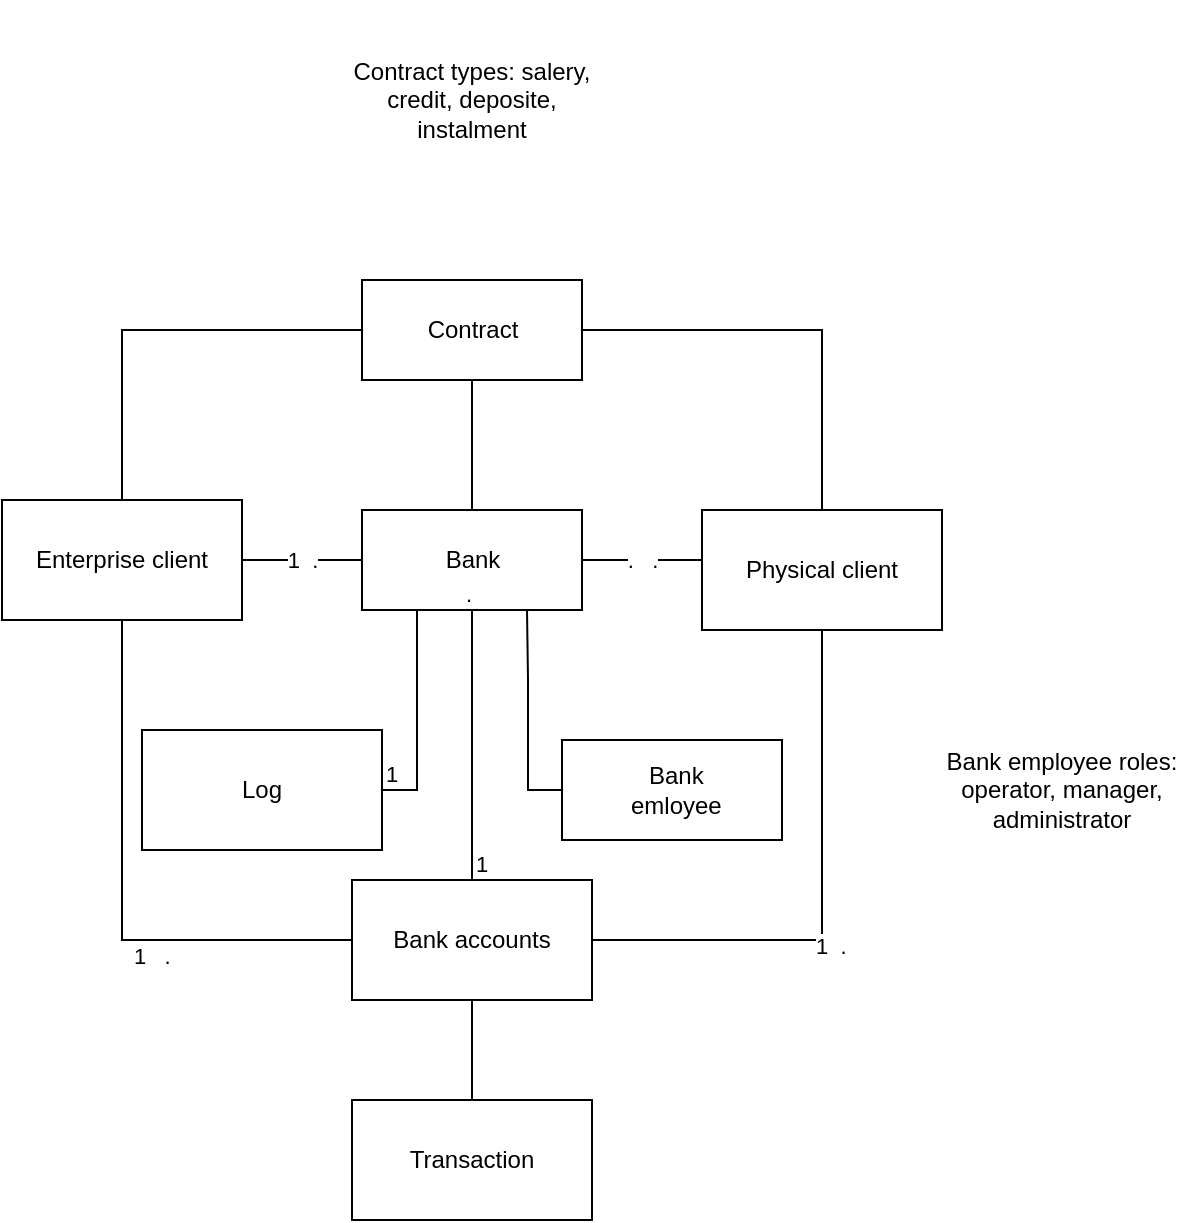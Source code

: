 <mxfile version="16.5.1" type="device" pages="2"><diagram id="C5RBs43oDa-KdzZeNtuy" name="Domain model"><mxGraphModel dx="1110" dy="697" grid="1" gridSize="10" guides="1" tooltips="1" connect="1" arrows="1" fold="1" page="1" pageScale="1" pageWidth="827" pageHeight="1169" math="0" shadow="0"><root><mxCell id="WIyWlLk6GJQsqaUBKTNV-0"/><mxCell id="WIyWlLk6GJQsqaUBKTNV-1" parent="WIyWlLk6GJQsqaUBKTNV-0"/><mxCell id="JpVLPkPLBrUXrWqArjzq-0" value="Enterprise client" style="rounded=0;whiteSpace=wrap;html=1;" parent="WIyWlLk6GJQsqaUBKTNV-1" vertex="1"><mxGeometry x="150" y="360" width="120" height="60" as="geometry"/></mxCell><mxCell id="JpVLPkPLBrUXrWqArjzq-1" value="Bank accounts" style="rounded=0;whiteSpace=wrap;html=1;" parent="WIyWlLk6GJQsqaUBKTNV-1" vertex="1"><mxGeometry x="325" y="550" width="120" height="60" as="geometry"/></mxCell><mxCell id="JpVLPkPLBrUXrWqArjzq-2" value="1&amp;nbsp; ." style="endArrow=none;html=1;rounded=0;exitX=1;exitY=0.5;exitDx=0;exitDy=0;entryX=0;entryY=0.5;entryDx=0;entryDy=0;" parent="WIyWlLk6GJQsqaUBKTNV-1" source="JpVLPkPLBrUXrWqArjzq-0" target="JpVLPkPLBrUXrWqArjzq-7" edge="1"><mxGeometry width="50" height="50" relative="1" as="geometry"><mxPoint x="550" y="825" as="sourcePoint"/><mxPoint x="320" y="295" as="targetPoint"/></mxGeometry></mxCell><mxCell id="JpVLPkPLBrUXrWqArjzq-3" value="Physical client" style="rounded=0;whiteSpace=wrap;html=1;" parent="WIyWlLk6GJQsqaUBKTNV-1" vertex="1"><mxGeometry x="500" y="365" width="120" height="60" as="geometry"/></mxCell><mxCell id="JpVLPkPLBrUXrWqArjzq-4" value=".&amp;nbsp; &amp;nbsp;." style="endArrow=none;html=1;rounded=0;exitX=1;exitY=0.5;exitDx=0;exitDy=0;" parent="WIyWlLk6GJQsqaUBKTNV-1" source="JpVLPkPLBrUXrWqArjzq-7" edge="1"><mxGeometry width="50" height="50" relative="1" as="geometry"><mxPoint x="380" y="425" as="sourcePoint"/><mxPoint x="500" y="390" as="targetPoint"/></mxGeometry></mxCell><mxCell id="JpVLPkPLBrUXrWqArjzq-7" value="Bank" style="html=1;" parent="WIyWlLk6GJQsqaUBKTNV-1" vertex="1"><mxGeometry x="330" y="365" width="110" height="50" as="geometry"/></mxCell><mxCell id="JpVLPkPLBrUXrWqArjzq-8" value="" style="endArrow=none;html=1;edgeStyle=orthogonalEdgeStyle;rounded=0;exitX=0.5;exitY=0;exitDx=0;exitDy=0;" parent="WIyWlLk6GJQsqaUBKTNV-1" source="JpVLPkPLBrUXrWqArjzq-1" target="JpVLPkPLBrUXrWqArjzq-7" edge="1"><mxGeometry relative="1" as="geometry"><mxPoint x="490" y="595" as="sourcePoint"/><mxPoint x="650" y="595" as="targetPoint"/></mxGeometry></mxCell><mxCell id="JpVLPkPLBrUXrWqArjzq-9" value="1" style="edgeLabel;resizable=0;html=1;align=left;verticalAlign=bottom;" parent="JpVLPkPLBrUXrWqArjzq-8" connectable="0" vertex="1"><mxGeometry x="-1" relative="1" as="geometry"/></mxCell><mxCell id="JpVLPkPLBrUXrWqArjzq-10" value="." style="edgeLabel;resizable=0;html=1;align=right;verticalAlign=bottom;" parent="JpVLPkPLBrUXrWqArjzq-8" connectable="0" vertex="1"><mxGeometry x="1" relative="1" as="geometry"/></mxCell><mxCell id="JpVLPkPLBrUXrWqArjzq-11" value="1&amp;nbsp; ." style="endArrow=none;endFill=0;html=1;edgeStyle=orthogonalEdgeStyle;align=left;verticalAlign=top;rounded=0;entryX=1;entryY=0.5;entryDx=0;entryDy=0;exitX=0.5;exitY=1;exitDx=0;exitDy=0;" parent="WIyWlLk6GJQsqaUBKTNV-1" source="JpVLPkPLBrUXrWqArjzq-3" target="JpVLPkPLBrUXrWqArjzq-1" edge="1"><mxGeometry x="0.073" y="-5" relative="1" as="geometry"><mxPoint x="590" y="580" as="sourcePoint"/><mxPoint x="500" y="590" as="targetPoint"/><mxPoint as="offset"/></mxGeometry></mxCell><mxCell id="JpVLPkPLBrUXrWqArjzq-13" value="1&amp;nbsp; &amp;nbsp;." style="endArrow=none;endFill=0;html=1;edgeStyle=orthogonalEdgeStyle;align=left;verticalAlign=top;rounded=0;exitX=0.5;exitY=1;exitDx=0;exitDy=0;entryX=0;entryY=0.5;entryDx=0;entryDy=0;" parent="WIyWlLk6GJQsqaUBKTNV-1" source="JpVLPkPLBrUXrWqArjzq-0" target="JpVLPkPLBrUXrWqArjzq-1" edge="1"><mxGeometry x="0.191" y="5" relative="1" as="geometry"><mxPoint x="330" y="530" as="sourcePoint"/><mxPoint x="490" y="530" as="targetPoint"/><mxPoint as="offset"/></mxGeometry></mxCell><mxCell id="JpVLPkPLBrUXrWqArjzq-21" value="&amp;nbsp;Bank&lt;br&gt;&amp;nbsp;emloyee" style="html=1;" parent="WIyWlLk6GJQsqaUBKTNV-1" vertex="1"><mxGeometry x="430" y="480" width="110" height="50" as="geometry"/></mxCell><mxCell id="JpVLPkPLBrUXrWqArjzq-22" value="Contract" style="html=1;" parent="WIyWlLk6GJQsqaUBKTNV-1" vertex="1"><mxGeometry x="330" y="250" width="110" height="50" as="geometry"/></mxCell><mxCell id="JpVLPkPLBrUXrWqArjzq-23" value="" style="endArrow=none;html=1;rounded=0;exitX=0.5;exitY=0;exitDx=0;exitDy=0;entryX=0.5;entryY=1;entryDx=0;entryDy=0;" parent="WIyWlLk6GJQsqaUBKTNV-1" source="JpVLPkPLBrUXrWqArjzq-7" target="JpVLPkPLBrUXrWqArjzq-22" edge="1"><mxGeometry width="50" height="50" relative="1" as="geometry"><mxPoint x="400" y="490" as="sourcePoint"/><mxPoint x="450" y="440" as="targetPoint"/></mxGeometry></mxCell><mxCell id="JpVLPkPLBrUXrWqArjzq-26" value="" style="endArrow=none;html=1;rounded=0;exitX=1;exitY=0.5;exitDx=0;exitDy=0;entryX=0.5;entryY=0;entryDx=0;entryDy=0;" parent="WIyWlLk6GJQsqaUBKTNV-1" source="JpVLPkPLBrUXrWqArjzq-22" target="JpVLPkPLBrUXrWqArjzq-3" edge="1"><mxGeometry width="50" height="50" relative="1" as="geometry"><mxPoint x="440" y="275" as="sourcePoint"/><mxPoint x="560" y="365" as="targetPoint"/><Array as="points"><mxPoint x="560" y="275"/></Array></mxGeometry></mxCell><mxCell id="JpVLPkPLBrUXrWqArjzq-27" value="" style="endArrow=none;html=1;rounded=0;exitX=0.5;exitY=0;exitDx=0;exitDy=0;entryX=0;entryY=0.5;entryDx=0;entryDy=0;" parent="WIyWlLk6GJQsqaUBKTNV-1" source="JpVLPkPLBrUXrWqArjzq-0" target="JpVLPkPLBrUXrWqArjzq-22" edge="1"><mxGeometry width="50" height="50" relative="1" as="geometry"><mxPoint x="210" y="360" as="sourcePoint"/><mxPoint x="330" y="275" as="targetPoint"/><Array as="points"><mxPoint x="210" y="275"/></Array></mxGeometry></mxCell><mxCell id="JpVLPkPLBrUXrWqArjzq-30" value="" style="endArrow=none;html=1;rounded=0;entryX=0;entryY=0.5;entryDx=0;entryDy=0;exitX=0.75;exitY=1;exitDx=0;exitDy=0;" parent="WIyWlLk6GJQsqaUBKTNV-1" source="JpVLPkPLBrUXrWqArjzq-7" target="JpVLPkPLBrUXrWqArjzq-21" edge="1"><mxGeometry width="50" height="50" relative="1" as="geometry"><mxPoint x="412.5" y="415" as="sourcePoint"/><mxPoint x="475" y="480" as="targetPoint"/><Array as="points"><mxPoint x="413" y="450"/><mxPoint x="413" y="505"/></Array></mxGeometry></mxCell><mxCell id="JpVLPkPLBrUXrWqArjzq-31" value="Bank employee roles: operator, manager, administrator" style="text;html=1;strokeColor=none;fillColor=none;align=center;verticalAlign=middle;whiteSpace=wrap;rounded=0;" parent="WIyWlLk6GJQsqaUBKTNV-1" vertex="1"><mxGeometry x="610" y="460" width="140" height="90" as="geometry"/></mxCell><mxCell id="JpVLPkPLBrUXrWqArjzq-32" value="Contract types: salery, credit, deposite, instalment" style="text;html=1;strokeColor=none;fillColor=none;align=center;verticalAlign=middle;whiteSpace=wrap;rounded=0;" parent="WIyWlLk6GJQsqaUBKTNV-1" vertex="1"><mxGeometry x="320" y="110" width="130" height="100" as="geometry"/></mxCell><mxCell id="JpVLPkPLBrUXrWqArjzq-33" value="Transaction" style="rounded=0;whiteSpace=wrap;html=1;" parent="WIyWlLk6GJQsqaUBKTNV-1" vertex="1"><mxGeometry x="325" y="660" width="120" height="60" as="geometry"/></mxCell><mxCell id="JpVLPkPLBrUXrWqArjzq-37" value="" style="endArrow=none;html=1;rounded=0;exitX=0.5;exitY=0;exitDx=0;exitDy=0;entryX=0.5;entryY=1;entryDx=0;entryDy=0;" parent="WIyWlLk6GJQsqaUBKTNV-1" source="JpVLPkPLBrUXrWqArjzq-33" target="JpVLPkPLBrUXrWqArjzq-1" edge="1"><mxGeometry width="50" height="50" relative="1" as="geometry"><mxPoint x="400" y="330" as="sourcePoint"/><mxPoint x="450" y="280" as="targetPoint"/></mxGeometry></mxCell><mxCell id="JpVLPkPLBrUXrWqArjzq-38" value="Log" style="rounded=0;whiteSpace=wrap;html=1;" parent="WIyWlLk6GJQsqaUBKTNV-1" vertex="1"><mxGeometry x="220" y="475" width="120" height="60" as="geometry"/></mxCell><mxCell id="JpVLPkPLBrUXrWqArjzq-39" value="" style="endArrow=none;endFill=0;html=1;edgeStyle=orthogonalEdgeStyle;align=left;verticalAlign=top;rounded=0;exitX=1;exitY=0.5;exitDx=0;exitDy=0;entryX=0.25;entryY=1;entryDx=0;entryDy=0;" parent="WIyWlLk6GJQsqaUBKTNV-1" source="JpVLPkPLBrUXrWqArjzq-38" target="JpVLPkPLBrUXrWqArjzq-7" edge="1"><mxGeometry x="-1" relative="1" as="geometry"><mxPoint x="350" y="300" as="sourcePoint"/><mxPoint x="510" y="300" as="targetPoint"/></mxGeometry></mxCell><mxCell id="JpVLPkPLBrUXrWqArjzq-40" value="1" style="edgeLabel;resizable=0;html=1;align=left;verticalAlign=bottom;" parent="JpVLPkPLBrUXrWqArjzq-39" connectable="0" vertex="1"><mxGeometry x="-1" relative="1" as="geometry"/></mxCell></root></mxGraphModel></diagram><diagram id="PuOWJ8i365uESo9YQJ8K" name="Class Diagrame"><mxGraphModel dx="1937" dy="697" grid="1" gridSize="10" guides="1" tooltips="1" connect="1" arrows="1" fold="1" page="1" pageScale="1" pageWidth="827" pageHeight="1169" math="0" shadow="0"><root><mxCell id="kSpebFLU8RVQ_868OiKV-0"/><mxCell id="kSpebFLU8RVQ_868OiKV-1" parent="kSpebFLU8RVQ_868OiKV-0"/><mxCell id="kSpebFLU8RVQ_868OiKV-2" value="Bank" style="swimlane;fontStyle=0;childLayout=stackLayout;horizontal=1;startSize=26;fillColor=none;horizontalStack=0;resizeParent=1;resizeParentMax=0;resizeLast=0;collapsible=1;marginBottom=0;" parent="kSpebFLU8RVQ_868OiKV-1" vertex="1"><mxGeometry x="280" y="360" width="180" height="120" as="geometry"/></mxCell><mxCell id="kSpebFLU8RVQ_868OiKV-3" value="+ Clients: List&lt;IClient&gt;" style="text;strokeColor=none;fillColor=none;align=left;verticalAlign=top;spacingLeft=4;spacingRight=4;overflow=hidden;rotatable=0;points=[[0,0.5],[1,0.5]];portConstraint=eastwest;" parent="kSpebFLU8RVQ_868OiKV-2" vertex="1"><mxGeometry y="26" width="180" height="26" as="geometry"/></mxCell><mxCell id="kSpebFLU8RVQ_868OiKV-4" value="+ Employees: List&lt;IEmployee&gt;" style="text;strokeColor=none;fillColor=none;align=left;verticalAlign=top;spacingLeft=4;spacingRight=4;overflow=hidden;rotatable=0;points=[[0,0.5],[1,0.5]];portConstraint=eastwest;" parent="kSpebFLU8RVQ_868OiKV-2" vertex="1"><mxGeometry y="52" width="180" height="26" as="geometry"/></mxCell><mxCell id="kSpebFLU8RVQ_868OiKV-5" value="+ Accounts: List&lt;Account&gt;&#10;+Log: List&lt;LogRecord&gt;" style="text;strokeColor=none;fillColor=none;align=left;verticalAlign=top;spacingLeft=4;spacingRight=4;overflow=hidden;rotatable=0;points=[[0,0.5],[1,0.5]];portConstraint=eastwest;" parent="kSpebFLU8RVQ_868OiKV-2" vertex="1"><mxGeometry y="78" width="180" height="42" as="geometry"/></mxCell><mxCell id="ENqUbxxWTPeecTuhW9hk-0" value="Implement" style="endArrow=block;endSize=16;endFill=0;html=1;rounded=0;exitX=0.5;exitY=0;exitDx=0;exitDy=0;entryX=0.479;entryY=1.085;entryDx=0;entryDy=0;entryPerimeter=0;" parent="kSpebFLU8RVQ_868OiKV-1" source="kSpebFLU8RVQ_868OiKV-2" target="o1OVVumkJefH9LDrXtvJ-6" edge="1"><mxGeometry width="160" relative="1" as="geometry"><mxPoint x="305" y="500" as="sourcePoint"/><mxPoint x="370" y="280" as="targetPoint"/></mxGeometry></mxCell><mxCell id="pEEpdenWjJwf2lKh4sYB-0" value="Account" style="swimlane;fontStyle=0;childLayout=stackLayout;horizontal=1;startSize=26;fillColor=none;horizontalStack=0;resizeParent=1;resizeParentMax=0;resizeLast=0;collapsible=1;marginBottom=0;" parent="kSpebFLU8RVQ_868OiKV-1" vertex="1"><mxGeometry x="-170" y="256" width="140" height="104" as="geometry"/></mxCell><mxCell id="pEEpdenWjJwf2lKh4sYB-1" value="+ field: type" style="text;strokeColor=none;fillColor=none;align=left;verticalAlign=top;spacingLeft=4;spacingRight=4;overflow=hidden;rotatable=0;points=[[0,0.5],[1,0.5]];portConstraint=eastwest;" parent="pEEpdenWjJwf2lKh4sYB-0" vertex="1"><mxGeometry y="26" width="140" height="26" as="geometry"/></mxCell><mxCell id="pEEpdenWjJwf2lKh4sYB-2" value="+ field: type" style="text;strokeColor=none;fillColor=none;align=left;verticalAlign=top;spacingLeft=4;spacingRight=4;overflow=hidden;rotatable=0;points=[[0,0.5],[1,0.5]];portConstraint=eastwest;" parent="pEEpdenWjJwf2lKh4sYB-0" vertex="1"><mxGeometry y="52" width="140" height="26" as="geometry"/></mxCell><mxCell id="pEEpdenWjJwf2lKh4sYB-3" value="+ field: type" style="text;strokeColor=none;fillColor=none;align=left;verticalAlign=top;spacingLeft=4;spacingRight=4;overflow=hidden;rotatable=0;points=[[0,0.5],[1,0.5]];portConstraint=eastwest;" parent="pEEpdenWjJwf2lKh4sYB-0" vertex="1"><mxGeometry y="78" width="140" height="26" as="geometry"/></mxCell><mxCell id="ZsTe3nUWxCzxJYiY2H0E-0" value="Client" style="swimlane;fontStyle=0;childLayout=stackLayout;horizontal=1;startSize=26;fillColor=none;horizontalStack=0;resizeParent=1;resizeParentMax=0;resizeLast=0;collapsible=1;marginBottom=0;" parent="kSpebFLU8RVQ_868OiKV-1" vertex="1"><mxGeometry x="796" y="310" width="168" height="104" as="geometry"/></mxCell><mxCell id="ZsTe3nUWxCzxJYiY2H0E-1" value="+ Bank: Bank" style="text;strokeColor=none;fillColor=none;align=left;verticalAlign=top;spacingLeft=4;spacingRight=4;overflow=hidden;rotatable=0;points=[[0,0.5],[1,0.5]];portConstraint=eastwest;" parent="ZsTe3nUWxCzxJYiY2H0E-0" vertex="1"><mxGeometry y="26" width="168" height="26" as="geometry"/></mxCell><mxCell id="ZsTe3nUWxCzxJYiY2H0E-2" value="+ Accounts: List&lt;Account&gt;" style="text;strokeColor=none;fillColor=none;align=left;verticalAlign=top;spacingLeft=4;spacingRight=4;overflow=hidden;rotatable=0;points=[[0,0.5],[1,0.5]];portConstraint=eastwest;" parent="ZsTe3nUWxCzxJYiY2H0E-0" vertex="1"><mxGeometry y="52" width="168" height="26" as="geometry"/></mxCell><mxCell id="ZsTe3nUWxCzxJYiY2H0E-3" value="+ Contracts: List&lt;Contract&gt;" style="text;strokeColor=none;fillColor=none;align=left;verticalAlign=top;spacingLeft=4;spacingRight=4;overflow=hidden;rotatable=0;points=[[0,0.5],[1,0.5]];portConstraint=eastwest;" parent="ZsTe3nUWxCzxJYiY2H0E-0" vertex="1"><mxGeometry y="78" width="168" height="26" as="geometry"/></mxCell><mxCell id="ZsTe3nUWxCzxJYiY2H0E-4" value="PhysicalClient" style="swimlane;fontStyle=0;childLayout=stackLayout;horizontal=1;startSize=26;fillColor=none;horizontalStack=0;resizeParent=1;resizeParentMax=0;resizeLast=0;collapsible=1;marginBottom=0;" parent="kSpebFLU8RVQ_868OiKV-1" vertex="1"><mxGeometry x="726" y="516" width="140" height="104" as="geometry"/></mxCell><mxCell id="ZsTe3nUWxCzxJYiY2H0E-5" value="+ field: type" style="text;strokeColor=none;fillColor=none;align=left;verticalAlign=top;spacingLeft=4;spacingRight=4;overflow=hidden;rotatable=0;points=[[0,0.5],[1,0.5]];portConstraint=eastwest;" parent="ZsTe3nUWxCzxJYiY2H0E-4" vertex="1"><mxGeometry y="26" width="140" height="26" as="geometry"/></mxCell><mxCell id="ZsTe3nUWxCzxJYiY2H0E-6" value="+ field: type" style="text;strokeColor=none;fillColor=none;align=left;verticalAlign=top;spacingLeft=4;spacingRight=4;overflow=hidden;rotatable=0;points=[[0,0.5],[1,0.5]];portConstraint=eastwest;" parent="ZsTe3nUWxCzxJYiY2H0E-4" vertex="1"><mxGeometry y="52" width="140" height="26" as="geometry"/></mxCell><mxCell id="ZsTe3nUWxCzxJYiY2H0E-7" value="+ field: type" style="text;strokeColor=none;fillColor=none;align=left;verticalAlign=top;spacingLeft=4;spacingRight=4;overflow=hidden;rotatable=0;points=[[0,0.5],[1,0.5]];portConstraint=eastwest;" parent="ZsTe3nUWxCzxJYiY2H0E-4" vertex="1"><mxGeometry y="78" width="140" height="26" as="geometry"/></mxCell><mxCell id="ZsTe3nUWxCzxJYiY2H0E-10" value="«interface»&lt;br&gt;&lt;b&gt;IClient&lt;/b&gt;" style="html=1;" parent="kSpebFLU8RVQ_868OiKV-1" vertex="1"><mxGeometry x="825" y="154" width="110" height="50" as="geometry"/></mxCell><mxCell id="ZsTe3nUWxCzxJYiY2H0E-11" value="Implement" style="endArrow=block;endSize=16;endFill=0;html=1;rounded=0;exitX=0.5;exitY=0;exitDx=0;exitDy=0;entryX=0.5;entryY=1;entryDx=0;entryDy=0;" parent="kSpebFLU8RVQ_868OiKV-1" source="ZsTe3nUWxCzxJYiY2H0E-0" target="ZsTe3nUWxCzxJYiY2H0E-10" edge="1"><mxGeometry width="160" relative="1" as="geometry"><mxPoint x="538" y="403" as="sourcePoint"/><mxPoint x="698" y="403" as="targetPoint"/></mxGeometry></mxCell><mxCell id="sNC2YyQnsbUQ6S_9C1YR-4" value="EnterpriseClient" style="swimlane;fontStyle=0;childLayout=stackLayout;horizontal=1;startSize=26;fillColor=none;horizontalStack=0;resizeParent=1;resizeParentMax=0;resizeLast=0;collapsible=1;marginBottom=0;" parent="kSpebFLU8RVQ_868OiKV-1" vertex="1"><mxGeometry x="896" y="516" width="140" height="104" as="geometry"/></mxCell><mxCell id="sNC2YyQnsbUQ6S_9C1YR-5" value="+ field: type" style="text;strokeColor=none;fillColor=none;align=left;verticalAlign=top;spacingLeft=4;spacingRight=4;overflow=hidden;rotatable=0;points=[[0,0.5],[1,0.5]];portConstraint=eastwest;" parent="sNC2YyQnsbUQ6S_9C1YR-4" vertex="1"><mxGeometry y="26" width="140" height="26" as="geometry"/></mxCell><mxCell id="sNC2YyQnsbUQ6S_9C1YR-6" value="+ field: type" style="text;strokeColor=none;fillColor=none;align=left;verticalAlign=top;spacingLeft=4;spacingRight=4;overflow=hidden;rotatable=0;points=[[0,0.5],[1,0.5]];portConstraint=eastwest;" parent="sNC2YyQnsbUQ6S_9C1YR-4" vertex="1"><mxGeometry y="52" width="140" height="26" as="geometry"/></mxCell><mxCell id="sNC2YyQnsbUQ6S_9C1YR-7" value="+ field: type" style="text;strokeColor=none;fillColor=none;align=left;verticalAlign=top;spacingLeft=4;spacingRight=4;overflow=hidden;rotatable=0;points=[[0,0.5],[1,0.5]];portConstraint=eastwest;" parent="sNC2YyQnsbUQ6S_9C1YR-4" vertex="1"><mxGeometry y="78" width="140" height="26" as="geometry"/></mxCell><mxCell id="sNC2YyQnsbUQ6S_9C1YR-9" value="Implement" style="endArrow=block;endSize=16;endFill=0;html=1;rounded=0;exitX=0.5;exitY=0;exitDx=0;exitDy=0;" parent="kSpebFLU8RVQ_868OiKV-1" source="ZsTe3nUWxCzxJYiY2H0E-4" edge="1"><mxGeometry x="-0.14" width="160" relative="1" as="geometry"><mxPoint x="886" y="483" as="sourcePoint"/><mxPoint x="886" y="413" as="targetPoint"/><Array as="points"><mxPoint x="796" y="483"/><mxPoint x="886" y="483"/></Array><mxPoint as="offset"/></mxGeometry></mxCell><mxCell id="sNC2YyQnsbUQ6S_9C1YR-10" value="Implement" style="endArrow=block;endSize=16;endFill=0;html=1;rounded=0;entryX=0.536;entryY=0.962;entryDx=0;entryDy=0;entryPerimeter=0;" parent="kSpebFLU8RVQ_868OiKV-1" target="ZsTe3nUWxCzxJYiY2H0E-3" edge="1"><mxGeometry x="-0.222" width="160" relative="1" as="geometry"><mxPoint x="966" y="513" as="sourcePoint"/><mxPoint x="876" y="423" as="targetPoint"/><Array as="points"><mxPoint x="966" y="483"/><mxPoint x="886" y="483"/></Array><mxPoint as="offset"/></mxGeometry></mxCell><mxCell id="pE0S5xoBTSNlwXgZrUM6-2" value="" style="endArrow=diamondThin;endFill=0;endSize=24;html=1;rounded=0;exitX=0;exitY=0.5;exitDx=0;exitDy=0;entryX=0.993;entryY=-0.068;entryDx=0;entryDy=0;entryPerimeter=0;" parent="kSpebFLU8RVQ_868OiKV-1" source="ZsTe3nUWxCzxJYiY2H0E-10" target="o1OVVumkJefH9LDrXtvJ-5" edge="1"><mxGeometry width="160" relative="1" as="geometry"><mxPoint x="579" y="255.0" as="sourcePoint"/><mxPoint x="480" y="416" as="targetPoint"/><Array as="points"/></mxGeometry></mxCell><mxCell id="pE0S5xoBTSNlwXgZrUM6-3" value="«interface»&lt;br&gt;&lt;b&gt;IEmployee&lt;/b&gt;" style="html=1;" parent="kSpebFLU8RVQ_868OiKV-1" vertex="1"><mxGeometry x="565" y="296" width="110" height="50" as="geometry"/></mxCell><mxCell id="pE0S5xoBTSNlwXgZrUM6-4" value="Employee" style="swimlane;fontStyle=0;childLayout=stackLayout;horizontal=1;startSize=26;fillColor=none;horizontalStack=0;resizeParent=1;resizeParentMax=0;resizeLast=0;collapsible=1;marginBottom=0;" parent="kSpebFLU8RVQ_868OiKV-1" vertex="1"><mxGeometry x="550" y="417" width="140" height="78" as="geometry"/></mxCell><mxCell id="pE0S5xoBTSNlwXgZrUM6-5" value="+ Roles: List&lt;Role&gt;" style="text;strokeColor=none;fillColor=none;align=left;verticalAlign=top;spacingLeft=4;spacingRight=4;overflow=hidden;rotatable=0;points=[[0,0.5],[1,0.5]];portConstraint=eastwest;" parent="pE0S5xoBTSNlwXgZrUM6-4" vertex="1"><mxGeometry y="26" width="140" height="26" as="geometry"/></mxCell><mxCell id="pE0S5xoBTSNlwXgZrUM6-6" value="+ Name: String" style="text;strokeColor=none;fillColor=none;align=left;verticalAlign=top;spacingLeft=4;spacingRight=4;overflow=hidden;rotatable=0;points=[[0,0.5],[1,0.5]];portConstraint=eastwest;" parent="pE0S5xoBTSNlwXgZrUM6-4" vertex="1"><mxGeometry y="52" width="140" height="26" as="geometry"/></mxCell><mxCell id="pE0S5xoBTSNlwXgZrUM6-8" value="Implement" style="endArrow=block;endSize=16;endFill=0;html=1;rounded=0;exitX=0.5;exitY=0;exitDx=0;exitDy=0;entryX=0.5;entryY=1;entryDx=0;entryDy=0;" parent="kSpebFLU8RVQ_868OiKV-1" source="pE0S5xoBTSNlwXgZrUM6-4" target="pE0S5xoBTSNlwXgZrUM6-3" edge="1"><mxGeometry width="160" relative="1" as="geometry"><mxPoint x="725" y="515" as="sourcePoint"/><mxPoint x="885" y="515" as="targetPoint"/></mxGeometry></mxCell><mxCell id="pE0S5xoBTSNlwXgZrUM6-11" value="" style="endArrow=diamondThin;endFill=0;endSize=24;html=1;rounded=0;exitX=0.5;exitY=0;exitDx=0;exitDy=0;entryX=1.018;entryY=0.073;entryDx=0;entryDy=0;entryPerimeter=0;" parent="kSpebFLU8RVQ_868OiKV-1" source="pE0S5xoBTSNlwXgZrUM6-3" target="o1OVVumkJefH9LDrXtvJ-6" edge="1"><mxGeometry width="160" relative="1" as="geometry"><mxPoint x="200" y="255" as="sourcePoint"/><mxPoint x="260" y="415" as="targetPoint"/><Array as="points"><mxPoint x="620" y="214"/></Array></mxGeometry></mxCell><mxCell id="o1OVVumkJefH9LDrXtvJ-3" value="«interface»&#10;IBank" style="swimlane;fontStyle=0;childLayout=stackLayout;horizontal=1;startSize=26;fillColor=none;horizontalStack=0;resizeParent=1;resizeParentMax=0;resizeLast=0;collapsible=1;marginBottom=0;" parent="kSpebFLU8RVQ_868OiKV-1" vertex="1"><mxGeometry x="280" y="130" width="190" height="160" as="geometry"/></mxCell><mxCell id="o1OVVumkJefH9LDrXtvJ-4" value="+ Clients: List&lt;IClient&gt;" style="text;strokeColor=none;fillColor=none;align=left;verticalAlign=top;spacingLeft=4;spacingRight=4;overflow=hidden;rotatable=0;points=[[0,0.5],[1,0.5]];portConstraint=eastwest;" parent="o1OVVumkJefH9LDrXtvJ-3" vertex="1"><mxGeometry y="26" width="190" height="26" as="geometry"/></mxCell><mxCell id="o1OVVumkJefH9LDrXtvJ-5" value="+ Employees: List&lt;IEmployee&gt;" style="text;strokeColor=none;fillColor=none;align=left;verticalAlign=top;spacingLeft=4;spacingRight=4;overflow=hidden;rotatable=0;points=[[0,0.5],[1,0.5]];portConstraint=eastwest;" parent="o1OVVumkJefH9LDrXtvJ-3" vertex="1"><mxGeometry y="52" width="190" height="26" as="geometry"/></mxCell><mxCell id="o1OVVumkJefH9LDrXtvJ-6" value="+ Accounts: List&lt;Account&gt;&#10;&#10;+ Transaction: List &lt;Transactions&gt; &#10;&#10;+ Log: List&lt;LogRecord&gt;" style="text;strokeColor=none;fillColor=none;align=left;verticalAlign=top;spacingLeft=4;spacingRight=4;overflow=hidden;rotatable=0;points=[[0,0.5],[1,0.5]];portConstraint=eastwest;" parent="o1OVVumkJefH9LDrXtvJ-3" vertex="1"><mxGeometry y="78" width="190" height="82" as="geometry"/></mxCell><mxCell id="auZ_1Ipe-X9230J_JcSn-0" value="Transaction" style="swimlane;fontStyle=0;childLayout=stackLayout;horizontal=1;startSize=26;fillColor=none;horizontalStack=0;resizeParent=1;resizeParentMax=0;resizeLast=0;collapsible=1;marginBottom=0;" parent="kSpebFLU8RVQ_868OiKV-1" vertex="1"><mxGeometry x="-90" y="564" width="190" height="160" as="geometry"><mxRectangle x="300" y="710" width="90" height="26" as="alternateBounds"/></mxGeometry></mxCell><mxCell id="auZ_1Ipe-X9230J_JcSn-1" value="+ SourceBank: IBank" style="text;strokeColor=none;fillColor=none;align=left;verticalAlign=top;spacingLeft=4;spacingRight=4;overflow=hidden;rotatable=0;points=[[0,0.5],[1,0.5]];portConstraint=eastwest;" parent="auZ_1Ipe-X9230J_JcSn-0" vertex="1"><mxGeometry y="26" width="190" height="26" as="geometry"/></mxCell><mxCell id="auZ_1Ipe-X9230J_JcSn-2" value="+ DestinationBank: IBank" style="text;strokeColor=none;fillColor=none;align=left;verticalAlign=top;spacingLeft=4;spacingRight=4;overflow=hidden;rotatable=0;points=[[0,0.5],[1,0.5]];portConstraint=eastwest;" parent="auZ_1Ipe-X9230J_JcSn-0" vertex="1"><mxGeometry y="52" width="190" height="26" as="geometry"/></mxCell><mxCell id="auZ_1Ipe-X9230J_JcSn-3" value="+ Sum: double&#10;+ Date: DateTime&#10;+Status: enum&#10;+ Source Account: Account&#10;+Destination Account: Account" style="text;strokeColor=none;fillColor=none;align=left;verticalAlign=top;spacingLeft=4;spacingRight=4;overflow=hidden;rotatable=0;points=[[0,0.5],[1,0.5]];portConstraint=eastwest;" parent="auZ_1Ipe-X9230J_JcSn-0" vertex="1"><mxGeometry y="78" width="190" height="82" as="geometry"/></mxCell><mxCell id="auZ_1Ipe-X9230J_JcSn-7" value="" style="endArrow=diamondThin;endFill=0;endSize=24;html=1;rounded=0;entryX=0;entryY=0.5;entryDx=0;entryDy=0;exitX=0.5;exitY=0;exitDx=0;exitDy=0;" parent="kSpebFLU8RVQ_868OiKV-1" source="auZ_1Ipe-X9230J_JcSn-0" target="o1OVVumkJefH9LDrXtvJ-6" edge="1"><mxGeometry width="160" relative="1" as="geometry"><mxPoint x="-70" y="270" as="sourcePoint"/><mxPoint x="170" y="560" as="targetPoint"/><Array as="points"><mxPoint x="5" y="249"/></Array></mxGeometry></mxCell><mxCell id="auZ_1Ipe-X9230J_JcSn-8" value="LogRecord" style="swimlane;fontStyle=0;childLayout=stackLayout;horizontal=1;startSize=26;fillColor=none;horizontalStack=0;resizeParent=1;resizeParentMax=0;resizeLast=0;collapsible=1;marginBottom=0;" parent="kSpebFLU8RVQ_868OiKV-1" vertex="1"><mxGeometry x="50" y="360" width="140" height="104" as="geometry"/></mxCell><mxCell id="auZ_1Ipe-X9230J_JcSn-9" value="+ Date: DateTime" style="text;strokeColor=none;fillColor=none;align=left;verticalAlign=top;spacingLeft=4;spacingRight=4;overflow=hidden;rotatable=0;points=[[0,0.5],[1,0.5]];portConstraint=eastwest;" parent="auZ_1Ipe-X9230J_JcSn-8" vertex="1"><mxGeometry y="26" width="140" height="26" as="geometry"/></mxCell><mxCell id="auZ_1Ipe-X9230J_JcSn-10" value="+ Message: String" style="text;strokeColor=none;fillColor=none;align=left;verticalAlign=top;spacingLeft=4;spacingRight=4;overflow=hidden;rotatable=0;points=[[0,0.5],[1,0.5]];portConstraint=eastwest;" parent="auZ_1Ipe-X9230J_JcSn-8" vertex="1"><mxGeometry y="52" width="140" height="26" as="geometry"/></mxCell><mxCell id="auZ_1Ipe-X9230J_JcSn-11" value="+ RecordType: enum" style="text;strokeColor=none;fillColor=none;align=left;verticalAlign=top;spacingLeft=4;spacingRight=4;overflow=hidden;rotatable=0;points=[[0,0.5],[1,0.5]];portConstraint=eastwest;" parent="auZ_1Ipe-X9230J_JcSn-8" vertex="1"><mxGeometry y="78" width="140" height="26" as="geometry"/></mxCell><mxCell id="UEhi3KXGJO1djBt4VJk4-3" value="*&amp;nbsp; &amp;nbsp; &amp;nbsp; &amp;nbsp; &amp;nbsp;1" style="endArrow=diamondThin;endFill=0;endSize=24;html=1;rounded=0;entryX=-0.019;entryY=0.874;entryDx=0;entryDy=0;entryPerimeter=0;exitX=0.5;exitY=0;exitDx=0;exitDy=0;" parent="kSpebFLU8RVQ_868OiKV-1" source="auZ_1Ipe-X9230J_JcSn-8" target="o1OVVumkJefH9LDrXtvJ-6" edge="1"><mxGeometry width="160" relative="1" as="geometry"><mxPoint x="190" y="400" as="sourcePoint"/><mxPoint x="280" y="400" as="targetPoint"/><Array as="points"><mxPoint x="120" y="280"/></Array></mxGeometry></mxCell><mxCell id="Cu5guvRggAEzbqnKmpJW-0" value="" style="endArrow=diamondThin;endFill=0;endSize=24;html=1;rounded=0;exitX=0.5;exitY=0;exitDx=0;exitDy=0;entryX=0;entryY=0.5;entryDx=0;entryDy=0;" parent="kSpebFLU8RVQ_868OiKV-1" source="pEEpdenWjJwf2lKh4sYB-0" target="o1OVVumkJefH9LDrXtvJ-4" edge="1"><mxGeometry width="160" relative="1" as="geometry"><mxPoint x="849" y="236" as="sourcePoint"/><mxPoint x="468.74" y="236.232" as="targetPoint"/><Array as="points"><mxPoint x="-100" y="169"/><mxPoint x="190" y="169"/></Array></mxGeometry></mxCell><mxCell id="0Xh1NfXb7LbYCnRL9MlV-0" value="«interface»&lt;br&gt;&lt;b&gt;IUser&lt;/b&gt;" style="html=1;" vertex="1" parent="kSpebFLU8RVQ_868OiKV-1"><mxGeometry x="650" y="30" width="110" height="50" as="geometry"/></mxCell><mxCell id="0Xh1NfXb7LbYCnRL9MlV-1" value="Inherits" style="endArrow=block;endSize=16;endFill=0;html=1;rounded=0;exitX=0.5;exitY=0;exitDx=0;exitDy=0;entryX=0.5;entryY=1;entryDx=0;entryDy=0;" edge="1" parent="kSpebFLU8RVQ_868OiKV-1" source="ZsTe3nUWxCzxJYiY2H0E-10" target="0Xh1NfXb7LbYCnRL9MlV-0"><mxGeometry width="160" relative="1" as="geometry"><mxPoint x="894" y="320" as="sourcePoint"/><mxPoint x="894" y="214" as="targetPoint"/><Array as="points"><mxPoint x="880" y="120"/><mxPoint x="705" y="120"/></Array></mxGeometry></mxCell><mxCell id="0Xh1NfXb7LbYCnRL9MlV-2" value="Inherits" style="endArrow=block;endSize=16;endFill=0;html=1;rounded=0;exitX=0.682;exitY=0.05;exitDx=0;exitDy=0;exitPerimeter=0;entryX=0.5;entryY=1;entryDx=0;entryDy=0;" edge="1" parent="kSpebFLU8RVQ_868OiKV-1" source="pE0S5xoBTSNlwXgZrUM6-3" target="0Xh1NfXb7LbYCnRL9MlV-0"><mxGeometry width="160" relative="1" as="geometry"><mxPoint x="890" y="164" as="sourcePoint"/><mxPoint x="710" y="80" as="targetPoint"/><Array as="points"><mxPoint x="640" y="120"/><mxPoint x="705" y="120"/></Array></mxGeometry></mxCell></root></mxGraphModel></diagram></mxfile>